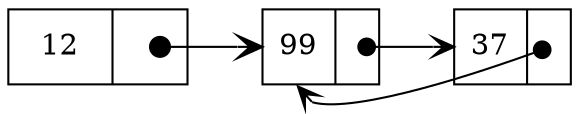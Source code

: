 digraph foo {
	rankdir=LR;
	node [shape=record];
	a [label="{ <data> 12 | <ref>  }", width=1.2] 
	b [label="{ <data> 99 | <ref>  }"];
	c [label="{ <data> 37 | <ref>  }"];
	a:ref:c -> b:data [arrowhead=vee, arrowtail=dot, dir=both, tailclip=false, arrowsize=1.2];
	b:ref:c -> c:data [arrowhead=vee, arrowtail=dot, dir=both, tailclip=false];
	c:ref:c -> b:data [arrowhead=vee, arrowtail=dot, dir=both, tailclip=false];
}
